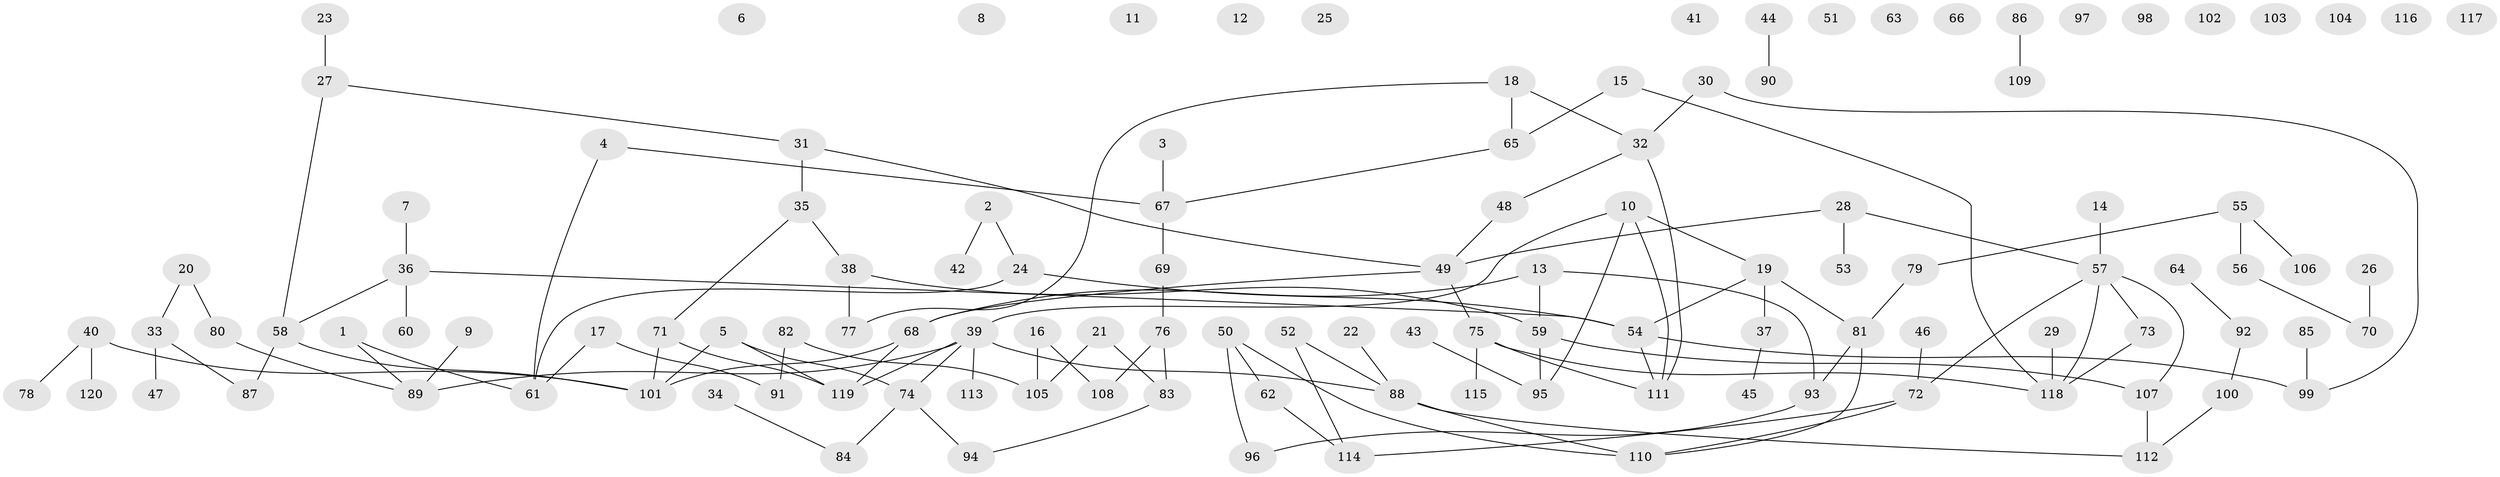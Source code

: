 // Generated by graph-tools (version 1.1) at 2025/13/03/09/25 04:13:00]
// undirected, 120 vertices, 131 edges
graph export_dot {
graph [start="1"]
  node [color=gray90,style=filled];
  1;
  2;
  3;
  4;
  5;
  6;
  7;
  8;
  9;
  10;
  11;
  12;
  13;
  14;
  15;
  16;
  17;
  18;
  19;
  20;
  21;
  22;
  23;
  24;
  25;
  26;
  27;
  28;
  29;
  30;
  31;
  32;
  33;
  34;
  35;
  36;
  37;
  38;
  39;
  40;
  41;
  42;
  43;
  44;
  45;
  46;
  47;
  48;
  49;
  50;
  51;
  52;
  53;
  54;
  55;
  56;
  57;
  58;
  59;
  60;
  61;
  62;
  63;
  64;
  65;
  66;
  67;
  68;
  69;
  70;
  71;
  72;
  73;
  74;
  75;
  76;
  77;
  78;
  79;
  80;
  81;
  82;
  83;
  84;
  85;
  86;
  87;
  88;
  89;
  90;
  91;
  92;
  93;
  94;
  95;
  96;
  97;
  98;
  99;
  100;
  101;
  102;
  103;
  104;
  105;
  106;
  107;
  108;
  109;
  110;
  111;
  112;
  113;
  114;
  115;
  116;
  117;
  118;
  119;
  120;
  1 -- 61;
  1 -- 89;
  2 -- 24;
  2 -- 42;
  3 -- 67;
  4 -- 61;
  4 -- 67;
  5 -- 74;
  5 -- 101;
  5 -- 119;
  7 -- 36;
  9 -- 89;
  10 -- 19;
  10 -- 39;
  10 -- 95;
  10 -- 111;
  13 -- 59;
  13 -- 68;
  13 -- 93;
  14 -- 57;
  15 -- 65;
  15 -- 118;
  16 -- 105;
  16 -- 108;
  17 -- 61;
  17 -- 91;
  18 -- 32;
  18 -- 65;
  18 -- 77;
  19 -- 37;
  19 -- 54;
  19 -- 81;
  20 -- 33;
  20 -- 80;
  21 -- 83;
  21 -- 105;
  22 -- 88;
  23 -- 27;
  24 -- 54;
  24 -- 61;
  26 -- 70;
  27 -- 31;
  27 -- 58;
  28 -- 49;
  28 -- 53;
  28 -- 57;
  29 -- 118;
  30 -- 32;
  30 -- 99;
  31 -- 35;
  31 -- 49;
  32 -- 48;
  32 -- 111;
  33 -- 47;
  33 -- 87;
  34 -- 84;
  35 -- 38;
  35 -- 71;
  36 -- 54;
  36 -- 58;
  36 -- 60;
  37 -- 45;
  38 -- 59;
  38 -- 77;
  39 -- 74;
  39 -- 88;
  39 -- 89;
  39 -- 113;
  39 -- 119;
  40 -- 78;
  40 -- 101;
  40 -- 120;
  43 -- 95;
  44 -- 90;
  46 -- 72;
  48 -- 49;
  49 -- 68;
  49 -- 75;
  50 -- 62;
  50 -- 96;
  50 -- 110;
  52 -- 88;
  52 -- 114;
  54 -- 99;
  54 -- 111;
  55 -- 56;
  55 -- 79;
  55 -- 106;
  56 -- 70;
  57 -- 72;
  57 -- 73;
  57 -- 107;
  57 -- 118;
  58 -- 87;
  58 -- 101;
  59 -- 95;
  59 -- 107;
  62 -- 114;
  64 -- 92;
  65 -- 67;
  67 -- 69;
  68 -- 101;
  68 -- 119;
  69 -- 76;
  71 -- 101;
  71 -- 119;
  72 -- 110;
  72 -- 114;
  73 -- 118;
  74 -- 84;
  74 -- 94;
  75 -- 111;
  75 -- 115;
  75 -- 118;
  76 -- 83;
  76 -- 108;
  79 -- 81;
  80 -- 89;
  81 -- 93;
  81 -- 110;
  82 -- 91;
  82 -- 105;
  83 -- 94;
  85 -- 99;
  86 -- 109;
  88 -- 110;
  88 -- 112;
  92 -- 100;
  93 -- 96;
  100 -- 112;
  107 -- 112;
}
